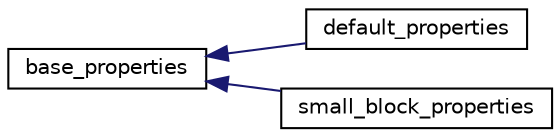 digraph "Graphical Class Hierarchy"
{
  edge [fontname="Helvetica",fontsize="10",labelfontname="Helvetica",labelfontsize="10"];
  node [fontname="Helvetica",fontsize="10",shape=record];
  rankdir="LR";
  Node0 [label="base_properties",height=0.2,width=0.4,color="black", fillcolor="white", style="filled",URL="$structbase__properties.html"];
  Node0 -> Node1 [dir="back",color="midnightblue",fontsize="10",style="solid",fontname="Helvetica"];
  Node1 [label="default_properties",height=0.2,width=0.4,color="black", fillcolor="white", style="filled",URL="$structdefault__properties.html"];
  Node0 -> Node2 [dir="back",color="midnightblue",fontsize="10",style="solid",fontname="Helvetica"];
  Node2 [label="small_block_properties",height=0.2,width=0.4,color="black", fillcolor="white", style="filled",URL="$structsmall__block__properties.html"];
}
